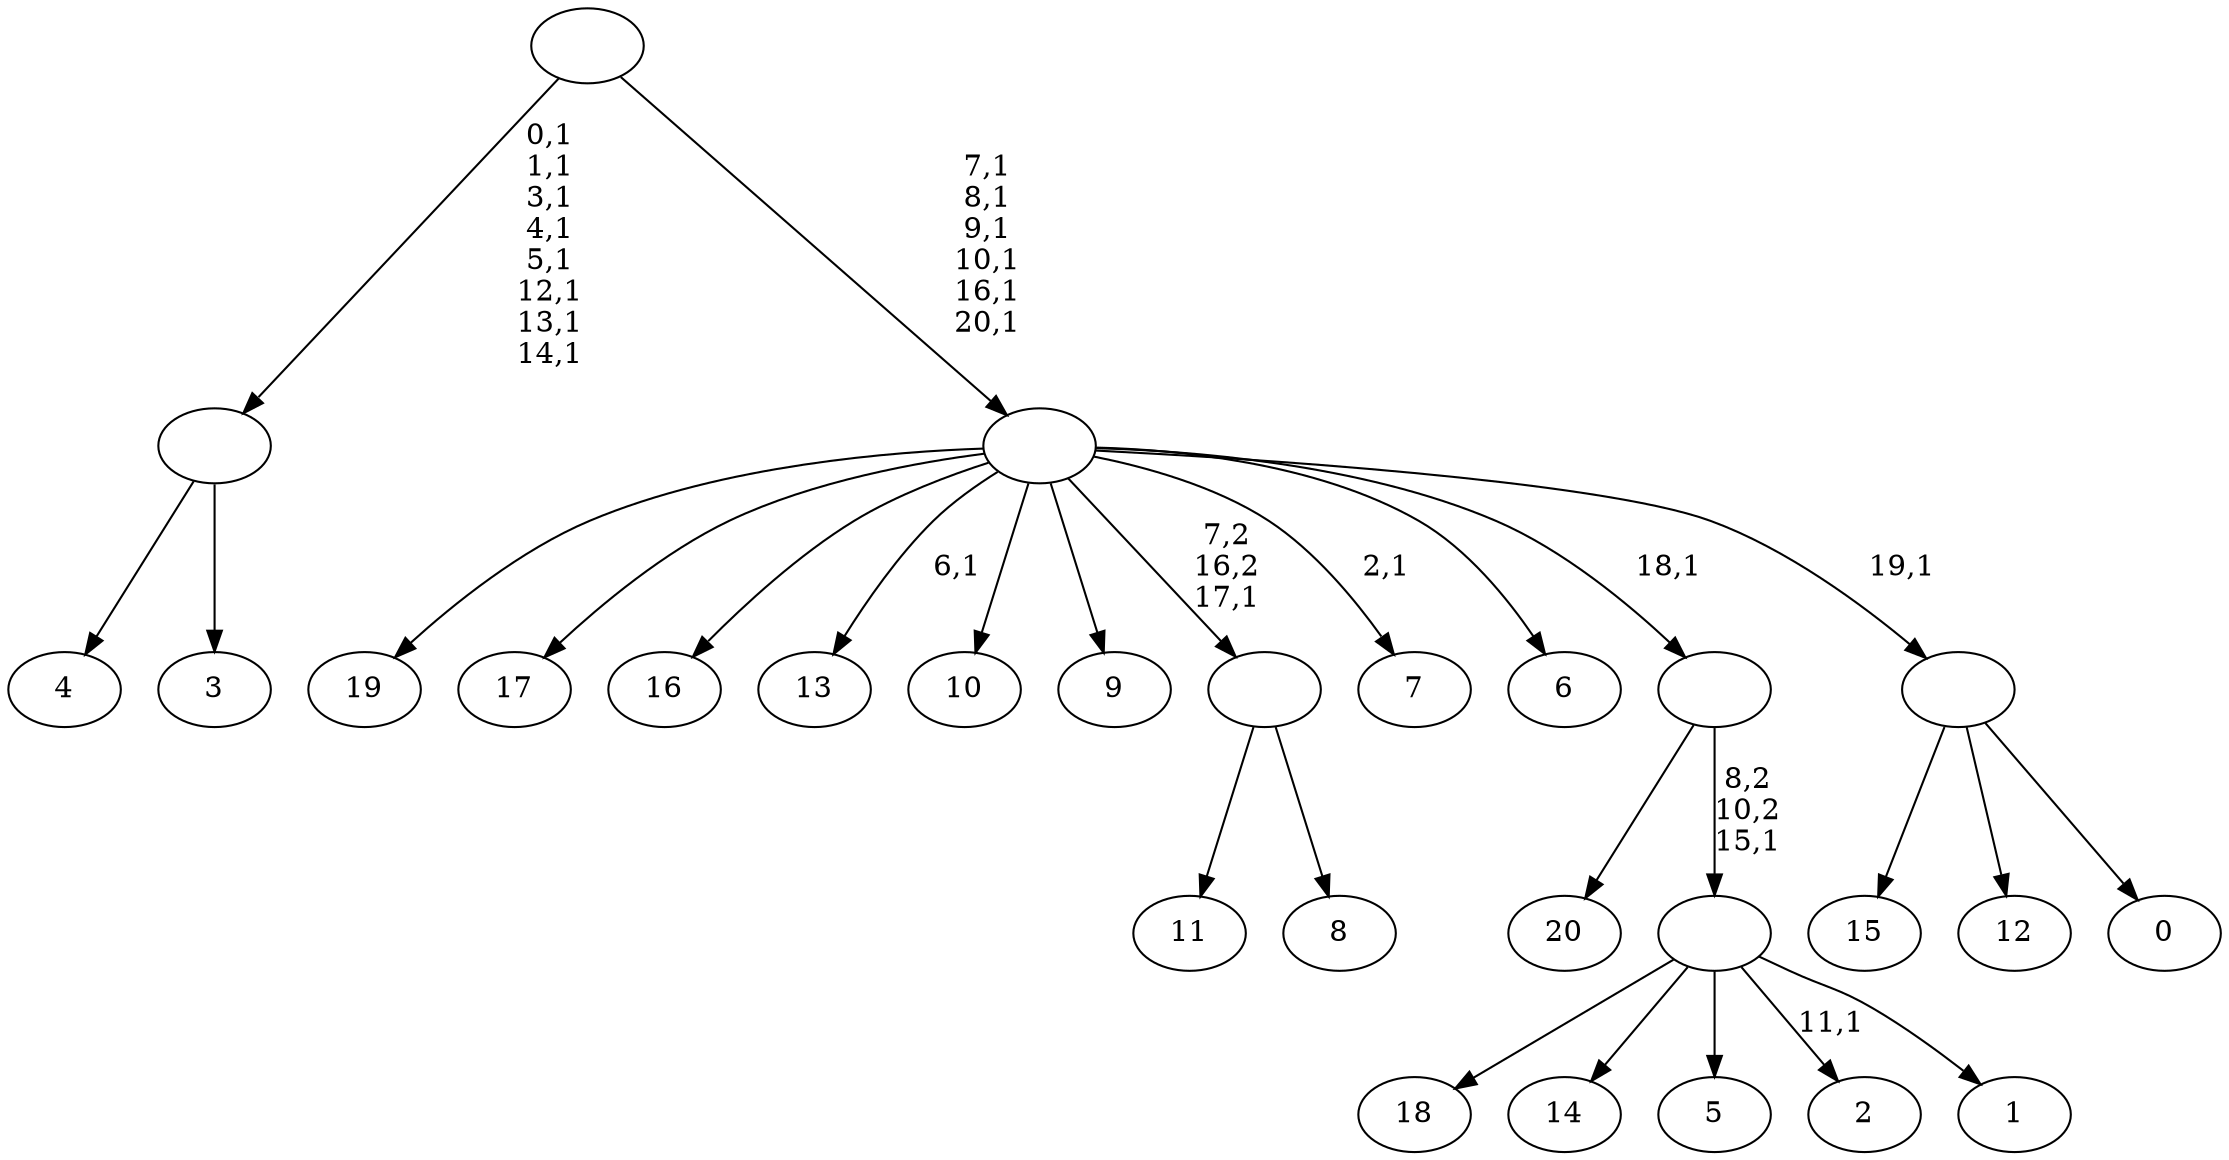 digraph T {
	42 [label="20"]
	41 [label="19"]
	40 [label="18"]
	39 [label="17"]
	38 [label="16"]
	37 [label="15"]
	36 [label="14"]
	35 [label="13"]
	33 [label="12"]
	32 [label="11"]
	31 [label="10"]
	30 [label="9"]
	29 [label="8"]
	28 [label=""]
	27 [label="7"]
	25 [label="6"]
	24 [label="5"]
	23 [label="4"]
	22 [label="3"]
	21 [label=""]
	13 [label="2"]
	11 [label="1"]
	10 [label=""]
	9 [label=""]
	8 [label="0"]
	7 [label=""]
	6 [label=""]
	0 [label=""]
	28 -> 32 [label=""]
	28 -> 29 [label=""]
	21 -> 23 [label=""]
	21 -> 22 [label=""]
	10 -> 13 [label="11,1"]
	10 -> 40 [label=""]
	10 -> 36 [label=""]
	10 -> 24 [label=""]
	10 -> 11 [label=""]
	9 -> 42 [label=""]
	9 -> 10 [label="8,2\n10,2\n15,1"]
	7 -> 37 [label=""]
	7 -> 33 [label=""]
	7 -> 8 [label=""]
	6 -> 27 [label="2,1"]
	6 -> 35 [label="6,1"]
	6 -> 41 [label=""]
	6 -> 39 [label=""]
	6 -> 38 [label=""]
	6 -> 31 [label=""]
	6 -> 30 [label=""]
	6 -> 28 [label="7,2\n16,2\n17,1"]
	6 -> 25 [label=""]
	6 -> 9 [label="18,1"]
	6 -> 7 [label="19,1"]
	0 -> 6 [label="7,1\n8,1\n9,1\n10,1\n16,1\n20,1"]
	0 -> 21 [label="0,1\n1,1\n3,1\n4,1\n5,1\n12,1\n13,1\n14,1"]
}
